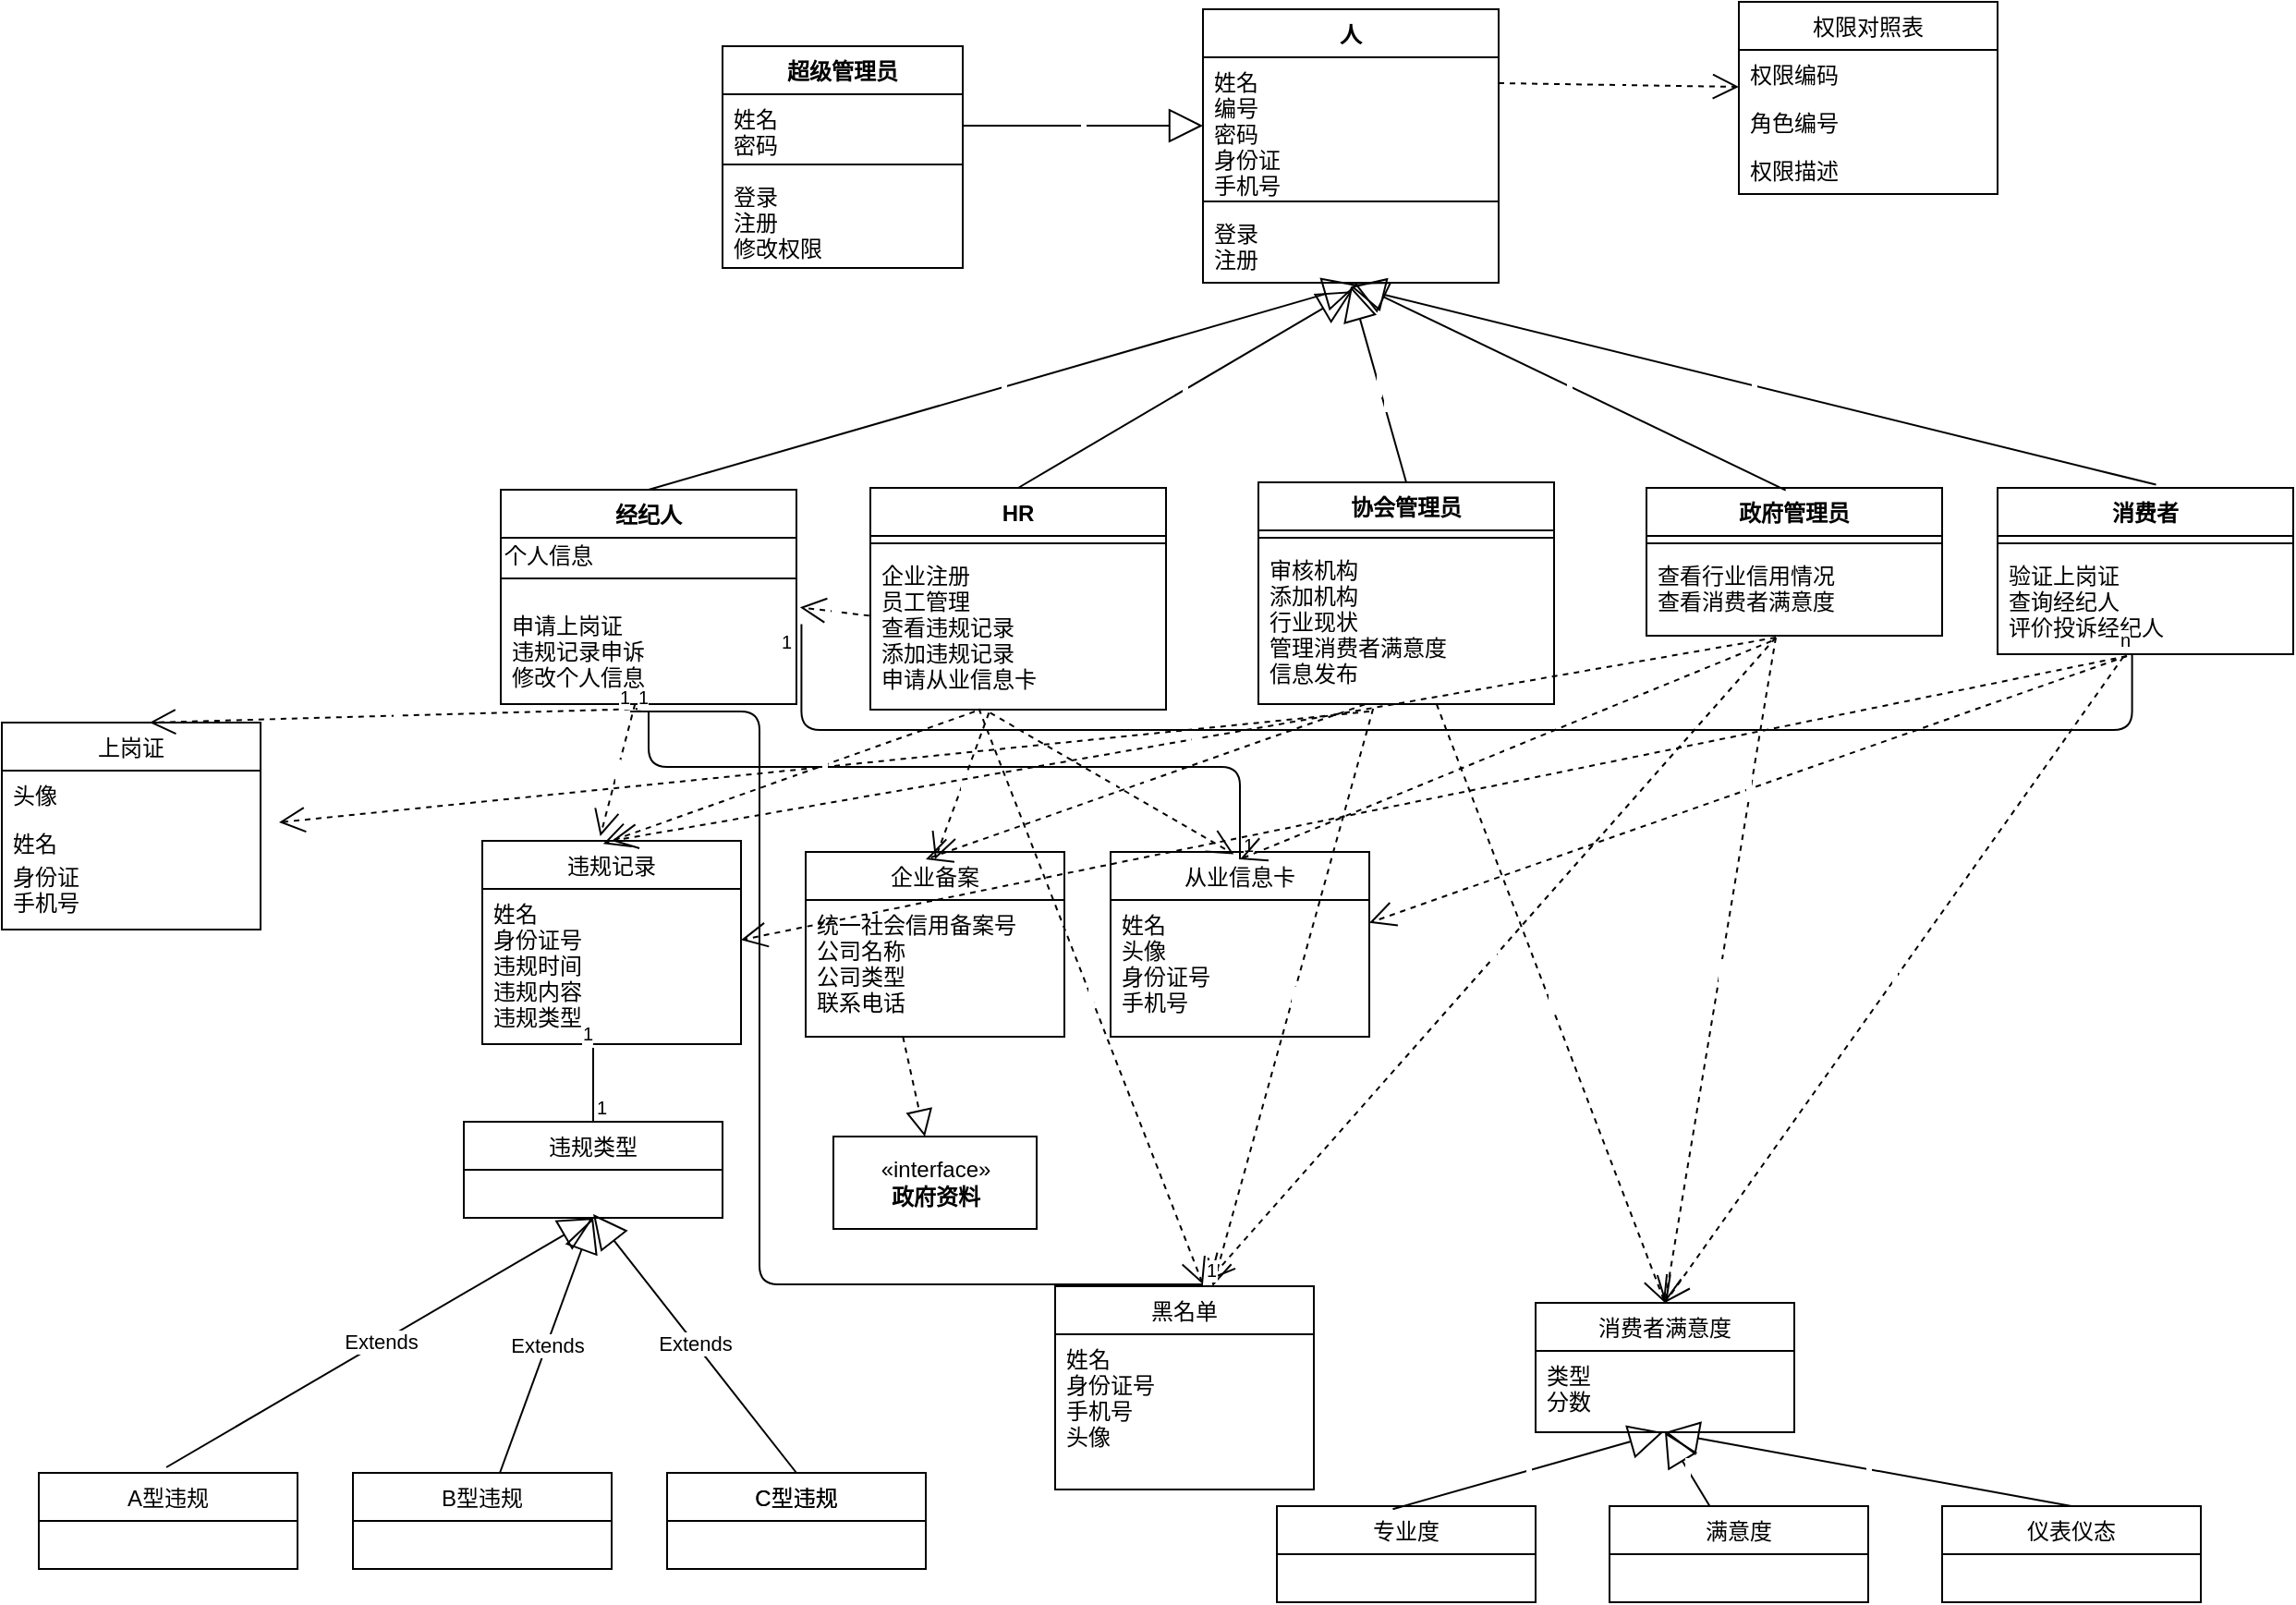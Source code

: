 <mxfile pages="1" version="11.2.8" type="github"><diagram name="Page-1" id="c4acf3e9-155e-7222-9cf6-157b1a14988f"><mxGraphModel dx="2020" dy="626" grid="1" gridSize="10" guides="1" tooltips="1" connect="1" arrows="1" fold="1" page="1" pageScale="1" pageWidth="850" pageHeight="1100" background="#ffffff" math="0" shadow="0"><root><mxCell id="0"/><mxCell id="1" parent="0"/><mxCell id="CJvO5Fk1PMZOgzAbDPkS-1" value="人" style="swimlane;fontStyle=1;align=center;verticalAlign=top;childLayout=stackLayout;horizontal=1;startSize=26;horizontalStack=0;resizeParent=1;resizeParentMax=0;resizeLast=0;collapsible=1;marginBottom=0;" vertex="1" parent="1"><mxGeometry x="270" y="30" width="160" height="148" as="geometry"/></mxCell><mxCell id="CJvO5Fk1PMZOgzAbDPkS-2" value="姓名&#10;编号&#10;密码&#10;身份证&#10;手机号" style="text;strokeColor=none;fillColor=none;align=left;verticalAlign=top;spacingLeft=4;spacingRight=4;overflow=hidden;rotatable=0;points=[[0,0.5],[1,0.5]];portConstraint=eastwest;" vertex="1" parent="CJvO5Fk1PMZOgzAbDPkS-1"><mxGeometry y="26" width="160" height="74" as="geometry"/></mxCell><mxCell id="CJvO5Fk1PMZOgzAbDPkS-3" value="" style="line;strokeWidth=1;fillColor=none;align=left;verticalAlign=middle;spacingTop=-1;spacingLeft=3;spacingRight=3;rotatable=0;labelPosition=right;points=[];portConstraint=eastwest;" vertex="1" parent="CJvO5Fk1PMZOgzAbDPkS-1"><mxGeometry y="100" width="160" height="8" as="geometry"/></mxCell><mxCell id="CJvO5Fk1PMZOgzAbDPkS-4" value="登录&#10;注册" style="text;strokeColor=none;fillColor=none;align=left;verticalAlign=top;spacingLeft=4;spacingRight=4;overflow=hidden;rotatable=0;points=[[0,0.5],[1,0.5]];portConstraint=eastwest;" vertex="1" parent="CJvO5Fk1PMZOgzAbDPkS-1"><mxGeometry y="108" width="160" height="40" as="geometry"/></mxCell><mxCell id="CJvO5Fk1PMZOgzAbDPkS-5" value="经纪人" style="swimlane;fontStyle=1;align=center;verticalAlign=top;childLayout=stackLayout;horizontal=1;startSize=26;horizontalStack=0;resizeParent=1;resizeParentMax=0;resizeLast=0;collapsible=1;marginBottom=0;" vertex="1" parent="1"><mxGeometry x="-110" y="290" width="160" height="116" as="geometry"/></mxCell><mxCell id="CJvO5Fk1PMZOgzAbDPkS-89" value="个人信息" style="text;html=1;resizable=0;points=[];autosize=1;align=left;verticalAlign=top;spacingTop=-4;" vertex="1" parent="CJvO5Fk1PMZOgzAbDPkS-5"><mxGeometry y="26" width="160" height="10" as="geometry"/></mxCell><mxCell id="CJvO5Fk1PMZOgzAbDPkS-7" value="" style="line;strokeWidth=1;fillColor=none;align=left;verticalAlign=middle;spacingTop=-1;spacingLeft=3;spacingRight=3;rotatable=0;labelPosition=right;points=[];portConstraint=eastwest;" vertex="1" parent="CJvO5Fk1PMZOgzAbDPkS-5"><mxGeometry y="36" width="160" height="24" as="geometry"/></mxCell><mxCell id="CJvO5Fk1PMZOgzAbDPkS-8" value="申请上岗证&#10;违规记录申诉&#10;修改个人信息" style="text;strokeColor=none;fillColor=none;align=left;verticalAlign=top;spacingLeft=4;spacingRight=4;overflow=hidden;rotatable=0;points=[[0,0.5],[1,0.5]];portConstraint=eastwest;" vertex="1" parent="CJvO5Fk1PMZOgzAbDPkS-5"><mxGeometry y="60" width="160" height="56" as="geometry"/></mxCell><mxCell id="CJvO5Fk1PMZOgzAbDPkS-9" value="HR" style="swimlane;fontStyle=1;align=center;verticalAlign=top;childLayout=stackLayout;horizontal=1;startSize=26;horizontalStack=0;resizeParent=1;resizeParentMax=0;resizeLast=0;collapsible=1;marginBottom=0;" vertex="1" parent="1"><mxGeometry x="90" y="289" width="160" height="120" as="geometry"/></mxCell><mxCell id="CJvO5Fk1PMZOgzAbDPkS-11" value="" style="line;strokeWidth=1;fillColor=none;align=left;verticalAlign=middle;spacingTop=-1;spacingLeft=3;spacingRight=3;rotatable=0;labelPosition=right;points=[];portConstraint=eastwest;" vertex="1" parent="CJvO5Fk1PMZOgzAbDPkS-9"><mxGeometry y="26" width="160" height="8" as="geometry"/></mxCell><mxCell id="CJvO5Fk1PMZOgzAbDPkS-12" value="企业注册&#10;员工管理&#10;查看违规记录&#10;添加违规记录&#10;申请从业信息卡" style="text;strokeColor=none;fillColor=none;align=left;verticalAlign=top;spacingLeft=4;spacingRight=4;overflow=hidden;rotatable=0;points=[[0,0.5],[1,0.5]];portConstraint=eastwest;" vertex="1" parent="CJvO5Fk1PMZOgzAbDPkS-9"><mxGeometry y="34" width="160" height="86" as="geometry"/></mxCell><mxCell id="CJvO5Fk1PMZOgzAbDPkS-13" value="协会管理员" style="swimlane;fontStyle=1;align=center;verticalAlign=top;childLayout=stackLayout;horizontal=1;startSize=26;horizontalStack=0;resizeParent=1;resizeParentMax=0;resizeLast=0;collapsible=1;marginBottom=0;" vertex="1" parent="1"><mxGeometry x="300" y="286" width="160" height="120" as="geometry"/></mxCell><mxCell id="CJvO5Fk1PMZOgzAbDPkS-15" value="" style="line;strokeWidth=1;fillColor=none;align=left;verticalAlign=middle;spacingTop=-1;spacingLeft=3;spacingRight=3;rotatable=0;labelPosition=right;points=[];portConstraint=eastwest;" vertex="1" parent="CJvO5Fk1PMZOgzAbDPkS-13"><mxGeometry y="26" width="160" height="8" as="geometry"/></mxCell><mxCell id="CJvO5Fk1PMZOgzAbDPkS-16" value="审核机构&#10;添加机构&#10;行业现状&#10;管理消费者满意度&#10;信息发布" style="text;strokeColor=none;fillColor=none;align=left;verticalAlign=top;spacingLeft=4;spacingRight=4;overflow=hidden;rotatable=0;points=[[0,0.5],[1,0.5]];portConstraint=eastwest;" vertex="1" parent="CJvO5Fk1PMZOgzAbDPkS-13"><mxGeometry y="34" width="160" height="86" as="geometry"/></mxCell><mxCell id="CJvO5Fk1PMZOgzAbDPkS-17" value="政府管理员" style="swimlane;fontStyle=1;align=center;verticalAlign=top;childLayout=stackLayout;horizontal=1;startSize=26;horizontalStack=0;resizeParent=1;resizeParentMax=0;resizeLast=0;collapsible=1;marginBottom=0;" vertex="1" parent="1"><mxGeometry x="510" y="289" width="160" height="80" as="geometry"/></mxCell><mxCell id="CJvO5Fk1PMZOgzAbDPkS-19" value="" style="line;strokeWidth=1;fillColor=none;align=left;verticalAlign=middle;spacingTop=-1;spacingLeft=3;spacingRight=3;rotatable=0;labelPosition=right;points=[];portConstraint=eastwest;" vertex="1" parent="CJvO5Fk1PMZOgzAbDPkS-17"><mxGeometry y="26" width="160" height="8" as="geometry"/></mxCell><mxCell id="CJvO5Fk1PMZOgzAbDPkS-20" value="查看行业信用情况&#10;查看消费者满意度" style="text;strokeColor=none;fillColor=none;align=left;verticalAlign=top;spacingLeft=4;spacingRight=4;overflow=hidden;rotatable=0;points=[[0,0.5],[1,0.5]];portConstraint=eastwest;" vertex="1" parent="CJvO5Fk1PMZOgzAbDPkS-17"><mxGeometry y="34" width="160" height="46" as="geometry"/></mxCell><mxCell id="CJvO5Fk1PMZOgzAbDPkS-21" value="消费者" style="swimlane;fontStyle=1;align=center;verticalAlign=top;childLayout=stackLayout;horizontal=1;startSize=26;horizontalStack=0;resizeParent=1;resizeParentMax=0;resizeLast=0;collapsible=1;marginBottom=0;" vertex="1" parent="1"><mxGeometry x="700" y="289" width="160" height="90" as="geometry"/></mxCell><mxCell id="CJvO5Fk1PMZOgzAbDPkS-23" value="" style="line;strokeWidth=1;fillColor=none;align=left;verticalAlign=middle;spacingTop=-1;spacingLeft=3;spacingRight=3;rotatable=0;labelPosition=right;points=[];portConstraint=eastwest;" vertex="1" parent="CJvO5Fk1PMZOgzAbDPkS-21"><mxGeometry y="26" width="160" height="8" as="geometry"/></mxCell><mxCell id="CJvO5Fk1PMZOgzAbDPkS-24" value="验证上岗证&#10;查询经纪人&#10;评价投诉经纪人" style="text;strokeColor=none;fillColor=none;align=left;verticalAlign=top;spacingLeft=4;spacingRight=4;overflow=hidden;rotatable=0;points=[[0,0.5],[1,0.5]];portConstraint=eastwest;" vertex="1" parent="CJvO5Fk1PMZOgzAbDPkS-21"><mxGeometry y="34" width="160" height="56" as="geometry"/></mxCell><mxCell id="CJvO5Fk1PMZOgzAbDPkS-25" value="超级管理员" style="swimlane;fontStyle=1;align=center;verticalAlign=top;childLayout=stackLayout;horizontal=1;startSize=26;horizontalStack=0;resizeParent=1;resizeParentMax=0;resizeLast=0;collapsible=1;marginBottom=0;" vertex="1" parent="1"><mxGeometry x="10" y="50" width="130" height="120" as="geometry"/></mxCell><mxCell id="CJvO5Fk1PMZOgzAbDPkS-26" value="姓名&#10;密码" style="text;strokeColor=none;fillColor=none;align=left;verticalAlign=top;spacingLeft=4;spacingRight=4;overflow=hidden;rotatable=0;points=[[0,0.5],[1,0.5]];portConstraint=eastwest;" vertex="1" parent="CJvO5Fk1PMZOgzAbDPkS-25"><mxGeometry y="26" width="130" height="34" as="geometry"/></mxCell><mxCell id="CJvO5Fk1PMZOgzAbDPkS-27" value="" style="line;strokeWidth=1;fillColor=none;align=left;verticalAlign=middle;spacingTop=-1;spacingLeft=3;spacingRight=3;rotatable=0;labelPosition=right;points=[];portConstraint=eastwest;" vertex="1" parent="CJvO5Fk1PMZOgzAbDPkS-25"><mxGeometry y="60" width="130" height="8" as="geometry"/></mxCell><mxCell id="CJvO5Fk1PMZOgzAbDPkS-28" value="登录&#10;注册&#10;修改权限" style="text;strokeColor=none;fillColor=none;align=left;verticalAlign=top;spacingLeft=4;spacingRight=4;overflow=hidden;rotatable=0;points=[[0,0.5],[1,0.5]];portConstraint=eastwest;" vertex="1" parent="CJvO5Fk1PMZOgzAbDPkS-25"><mxGeometry y="68" width="130" height="52" as="geometry"/></mxCell><mxCell id="CJvO5Fk1PMZOgzAbDPkS-30" value="&amp;nbsp;" style="endArrow=block;endSize=16;endFill=0;html=1;exitX=0.5;exitY=0;exitDx=0;exitDy=0;entryX=0.523;entryY=1.026;entryDx=0;entryDy=0;entryPerimeter=0;elbow=vertical;" edge="1" parent="1" source="CJvO5Fk1PMZOgzAbDPkS-5" target="CJvO5Fk1PMZOgzAbDPkS-4"><mxGeometry width="160" relative="1" as="geometry"><mxPoint x="10" y="590" as="sourcePoint"/><mxPoint x="350" y="106.286" as="targetPoint"/></mxGeometry></mxCell><mxCell id="CJvO5Fk1PMZOgzAbDPkS-32" value="&amp;nbsp;" style="endArrow=block;endSize=16;endFill=0;html=1;exitX=0.5;exitY=0;exitDx=0;exitDy=0;entryX=0.504;entryY=1.114;entryDx=0;entryDy=0;entryPerimeter=0;elbow=vertical;" edge="1" parent="1" source="CJvO5Fk1PMZOgzAbDPkS-9" target="CJvO5Fk1PMZOgzAbDPkS-4"><mxGeometry width="160" relative="1" as="geometry"><mxPoint x="276.786" y="351" as="sourcePoint"/><mxPoint x="540.214" y="129.857" as="targetPoint"/></mxGeometry></mxCell><mxCell id="CJvO5Fk1PMZOgzAbDPkS-33" value="&amp;nbsp;" style="endArrow=block;endSize=16;endFill=0;html=1;elbow=vertical;exitX=0.5;exitY=0;exitDx=0;exitDy=0;" edge="1" parent="1" source="CJvO5Fk1PMZOgzAbDPkS-13"><mxGeometry width="160" relative="1" as="geometry"><mxPoint x="538" y="330" as="sourcePoint"/><mxPoint x="350" y="180" as="targetPoint"/></mxGeometry></mxCell><mxCell id="CJvO5Fk1PMZOgzAbDPkS-38" value="&amp;nbsp;" style="text;html=1;resizable=0;points=[];align=center;verticalAlign=middle;labelBackgroundColor=#ffffff;" vertex="1" connectable="0" parent="CJvO5Fk1PMZOgzAbDPkS-33"><mxGeometry x="-0.147" y="-2" relative="1" as="geometry"><mxPoint as="offset"/></mxGeometry></mxCell><mxCell id="CJvO5Fk1PMZOgzAbDPkS-35" value="&amp;nbsp;" style="endArrow=block;endSize=16;endFill=0;html=1;elbow=vertical;exitX=1;exitY=0.5;exitDx=0;exitDy=0;" edge="1" parent="1" source="CJvO5Fk1PMZOgzAbDPkS-26" target="CJvO5Fk1PMZOgzAbDPkS-2"><mxGeometry width="160" relative="1" as="geometry"><mxPoint x="520" y="282" as="sourcePoint"/><mxPoint x="490" y="116" as="targetPoint"/></mxGeometry></mxCell><mxCell id="CJvO5Fk1PMZOgzAbDPkS-36" value="&amp;nbsp;" style="endArrow=block;endSize=16;endFill=0;html=1;elbow=vertical;exitX=0.471;exitY=0.016;exitDx=0;exitDy=0;entryX=0.509;entryY=0.996;entryDx=0;entryDy=0;entryPerimeter=0;exitPerimeter=0;" edge="1" parent="1" source="CJvO5Fk1PMZOgzAbDPkS-17" target="CJvO5Fk1PMZOgzAbDPkS-4"><mxGeometry width="160" relative="1" as="geometry"><mxPoint x="400" y="306" as="sourcePoint"/><mxPoint x="370" y="140" as="targetPoint"/></mxGeometry></mxCell><mxCell id="CJvO5Fk1PMZOgzAbDPkS-37" value="&amp;nbsp;" style="endArrow=block;endSize=16;endFill=0;html=1;elbow=vertical;exitX=0.536;exitY=-0.019;exitDx=0;exitDy=0;exitPerimeter=0;" edge="1" parent="1" source="CJvO5Fk1PMZOgzAbDPkS-21"><mxGeometry width="160" relative="1" as="geometry"><mxPoint x="670" y="325" as="sourcePoint"/><mxPoint x="350" y="180" as="targetPoint"/></mxGeometry></mxCell><mxCell id="CJvO5Fk1PMZOgzAbDPkS-45" value="权限对照表" style="swimlane;fontStyle=0;childLayout=stackLayout;horizontal=1;startSize=26;fillColor=none;horizontalStack=0;resizeParent=1;resizeParentMax=0;resizeLast=0;collapsible=1;marginBottom=0;" vertex="1" parent="1"><mxGeometry x="560" y="26" width="140" height="104" as="geometry"/></mxCell><mxCell id="CJvO5Fk1PMZOgzAbDPkS-46" value="权限编码" style="text;strokeColor=none;fillColor=none;align=left;verticalAlign=top;spacingLeft=4;spacingRight=4;overflow=hidden;rotatable=0;points=[[0,0.5],[1,0.5]];portConstraint=eastwest;" vertex="1" parent="CJvO5Fk1PMZOgzAbDPkS-45"><mxGeometry y="26" width="140" height="26" as="geometry"/></mxCell><mxCell id="CJvO5Fk1PMZOgzAbDPkS-47" value="角色编号" style="text;strokeColor=none;fillColor=none;align=left;verticalAlign=top;spacingLeft=4;spacingRight=4;overflow=hidden;rotatable=0;points=[[0,0.5],[1,0.5]];portConstraint=eastwest;" vertex="1" parent="CJvO5Fk1PMZOgzAbDPkS-45"><mxGeometry y="52" width="140" height="26" as="geometry"/></mxCell><mxCell id="CJvO5Fk1PMZOgzAbDPkS-48" value="权限描述" style="text;strokeColor=none;fillColor=none;align=left;verticalAlign=top;spacingLeft=4;spacingRight=4;overflow=hidden;rotatable=0;points=[[0,0.5],[1,0.5]];portConstraint=eastwest;" vertex="1" parent="CJvO5Fk1PMZOgzAbDPkS-45"><mxGeometry y="78" width="140" height="26" as="geometry"/></mxCell><mxCell id="CJvO5Fk1PMZOgzAbDPkS-49" value="&amp;nbsp;" style="endArrow=open;endSize=12;dashed=1;html=1;entryX=0;entryY=0.769;entryDx=0;entryDy=0;entryPerimeter=0;" edge="1" parent="1" target="CJvO5Fk1PMZOgzAbDPkS-46"><mxGeometry width="160" relative="1" as="geometry"><mxPoint x="430" y="70" as="sourcePoint"/><mxPoint x="590" y="70" as="targetPoint"/></mxGeometry></mxCell><mxCell id="CJvO5Fk1PMZOgzAbDPkS-50" value="上岗证" style="swimlane;fontStyle=0;childLayout=stackLayout;horizontal=1;startSize=26;fillColor=none;horizontalStack=0;resizeParent=1;resizeParentMax=0;resizeLast=0;collapsible=1;marginBottom=0;" vertex="1" parent="1"><mxGeometry x="-380" y="416" width="140" height="112" as="geometry"/></mxCell><mxCell id="CJvO5Fk1PMZOgzAbDPkS-51" value="头像&#10;" style="text;strokeColor=none;fillColor=none;align=left;verticalAlign=top;spacingLeft=4;spacingRight=4;overflow=hidden;rotatable=0;points=[[0,0.5],[1,0.5]];portConstraint=eastwest;" vertex="1" parent="CJvO5Fk1PMZOgzAbDPkS-50"><mxGeometry y="26" width="140" height="26" as="geometry"/></mxCell><mxCell id="CJvO5Fk1PMZOgzAbDPkS-52" value="姓名" style="text;strokeColor=none;fillColor=none;align=left;verticalAlign=top;spacingLeft=4;spacingRight=4;overflow=hidden;rotatable=0;points=[[0,0.5],[1,0.5]];portConstraint=eastwest;" vertex="1" parent="CJvO5Fk1PMZOgzAbDPkS-50"><mxGeometry y="52" width="140" height="18" as="geometry"/></mxCell><mxCell id="CJvO5Fk1PMZOgzAbDPkS-53" value="身份证&#10;手机号" style="text;strokeColor=none;fillColor=none;align=left;verticalAlign=top;spacingLeft=4;spacingRight=4;overflow=hidden;rotatable=0;points=[[0,0.5],[1,0.5]];portConstraint=eastwest;" vertex="1" parent="CJvO5Fk1PMZOgzAbDPkS-50"><mxGeometry y="70" width="140" height="42" as="geometry"/></mxCell><mxCell id="CJvO5Fk1PMZOgzAbDPkS-54" value="&amp;nbsp;" style="endArrow=open;endSize=12;dashed=1;html=1;entryX=0.571;entryY=0;entryDx=0;entryDy=0;entryPerimeter=0;exitX=0.474;exitY=1.046;exitDx=0;exitDy=0;exitPerimeter=0;" edge="1" parent="1" source="CJvO5Fk1PMZOgzAbDPkS-8" target="CJvO5Fk1PMZOgzAbDPkS-50"><mxGeometry width="160" relative="1" as="geometry"><mxPoint x="-20" y="420" as="sourcePoint"/><mxPoint x="110" y="421.994" as="targetPoint"/></mxGeometry></mxCell><mxCell id="CJvO5Fk1PMZOgzAbDPkS-56" value="违规记录" style="swimlane;fontStyle=0;childLayout=stackLayout;horizontal=1;startSize=26;fillColor=none;horizontalStack=0;resizeParent=1;resizeParentMax=0;resizeLast=0;collapsible=1;marginBottom=0;" vertex="1" parent="1"><mxGeometry x="-120" y="480" width="140" height="110" as="geometry"/></mxCell><mxCell id="CJvO5Fk1PMZOgzAbDPkS-57" value="姓名&#10;身份证号&#10;违规时间&#10;违规内容&#10;违规类型" style="text;strokeColor=none;fillColor=none;align=left;verticalAlign=top;spacingLeft=4;spacingRight=4;overflow=hidden;rotatable=0;points=[[0,0.5],[1,0.5]];portConstraint=eastwest;" vertex="1" parent="CJvO5Fk1PMZOgzAbDPkS-56"><mxGeometry y="26" width="140" height="84" as="geometry"/></mxCell><mxCell id="CJvO5Fk1PMZOgzAbDPkS-60" value="&amp;nbsp;" style="endArrow=open;endSize=12;dashed=1;html=1;entryX=0.456;entryY=-0.023;entryDx=0;entryDy=0;entryPerimeter=0;" edge="1" parent="1" source="CJvO5Fk1PMZOgzAbDPkS-8" target="CJvO5Fk1PMZOgzAbDPkS-56"><mxGeometry width="160" relative="1" as="geometry"><mxPoint x="-30" y="390" as="sourcePoint"/><mxPoint x="39.94" y="452.5" as="targetPoint"/></mxGeometry></mxCell><mxCell id="CJvO5Fk1PMZOgzAbDPkS-61" value="A型违规" style="swimlane;fontStyle=0;childLayout=stackLayout;horizontal=1;startSize=26;fillColor=none;horizontalStack=0;resizeParent=1;resizeParentMax=0;resizeLast=0;collapsible=1;marginBottom=0;" vertex="1" parent="1"><mxGeometry x="-360" y="822" width="140" height="52" as="geometry"/></mxCell><mxCell id="CJvO5Fk1PMZOgzAbDPkS-65" value="B型违规" style="swimlane;fontStyle=0;childLayout=stackLayout;horizontal=1;startSize=26;fillColor=none;horizontalStack=0;resizeParent=1;resizeParentMax=0;resizeLast=0;collapsible=1;marginBottom=0;" vertex="1" parent="1"><mxGeometry x="-190" y="822" width="140" height="52" as="geometry"/></mxCell><mxCell id="CJvO5Fk1PMZOgzAbDPkS-66" value="C型违规" style="swimlane;fontStyle=0;childLayout=stackLayout;horizontal=1;startSize=26;fillColor=none;horizontalStack=0;resizeParent=1;resizeParentMax=0;resizeLast=0;collapsible=1;marginBottom=0;" vertex="1" parent="1"><mxGeometry x="-20" y="822" width="140" height="52" as="geometry"/></mxCell><mxCell id="CJvO5Fk1PMZOgzAbDPkS-67" value="Extends" style="endArrow=block;endSize=16;endFill=0;html=1;entryX=0.5;entryY=1;entryDx=0;entryDy=0;" edge="1" parent="1" target="CJvO5Fk1PMZOgzAbDPkS-68"><mxGeometry width="160" relative="1" as="geometry"><mxPoint x="-291" y="819" as="sourcePoint"/><mxPoint x="-100" y="692" as="targetPoint"/></mxGeometry></mxCell><mxCell id="CJvO5Fk1PMZOgzAbDPkS-68" value="违规类型" style="swimlane;fontStyle=0;childLayout=stackLayout;horizontal=1;startSize=26;fillColor=none;horizontalStack=0;resizeParent=1;resizeParentMax=0;resizeLast=0;collapsible=1;marginBottom=0;" vertex="1" parent="1"><mxGeometry x="-130" y="632" width="140" height="52" as="geometry"/></mxCell><mxCell id="CJvO5Fk1PMZOgzAbDPkS-72" value="" style="endArrow=none;html=1;edgeStyle=orthogonalEdgeStyle;exitX=0.5;exitY=0;exitDx=0;exitDy=0;" edge="1" parent="1" source="CJvO5Fk1PMZOgzAbDPkS-68"><mxGeometry relative="1" as="geometry"><mxPoint x="50" y="642" as="sourcePoint"/><mxPoint x="-60" y="592" as="targetPoint"/></mxGeometry></mxCell><mxCell id="CJvO5Fk1PMZOgzAbDPkS-73" value="1" style="resizable=0;html=1;align=left;verticalAlign=bottom;labelBackgroundColor=#ffffff;fontSize=10;" connectable="0" vertex="1" parent="CJvO5Fk1PMZOgzAbDPkS-72"><mxGeometry x="-1" relative="1" as="geometry"/></mxCell><mxCell id="CJvO5Fk1PMZOgzAbDPkS-74" value="1" style="resizable=0;html=1;align=right;verticalAlign=bottom;labelBackgroundColor=#ffffff;fontSize=10;" connectable="0" vertex="1" parent="CJvO5Fk1PMZOgzAbDPkS-72"><mxGeometry x="1" relative="1" as="geometry"/></mxCell><mxCell id="CJvO5Fk1PMZOgzAbDPkS-75" value="Extends" style="endArrow=block;endSize=16;endFill=0;html=1;entryX=0.5;entryY=1;entryDx=0;entryDy=0;" edge="1" parent="1" source="CJvO5Fk1PMZOgzAbDPkS-65" target="CJvO5Fk1PMZOgzAbDPkS-68"><mxGeometry width="160" relative="1" as="geometry"><mxPoint x="-10" y="762" as="sourcePoint"/><mxPoint x="150" y="762" as="targetPoint"/></mxGeometry></mxCell><mxCell id="CJvO5Fk1PMZOgzAbDPkS-76" value="Extends" style="endArrow=block;endSize=16;endFill=0;html=1;exitX=0.5;exitY=0;exitDx=0;exitDy=0;" edge="1" parent="1" source="CJvO5Fk1PMZOgzAbDPkS-66"><mxGeometry width="160" relative="1" as="geometry"><mxPoint x="60" y="772" as="sourcePoint"/><mxPoint x="-60" y="682" as="targetPoint"/></mxGeometry></mxCell><mxCell id="CJvO5Fk1PMZOgzAbDPkS-77" value="企业备案" style="swimlane;fontStyle=0;childLayout=stackLayout;horizontal=1;startSize=26;fillColor=none;horizontalStack=0;resizeParent=1;resizeParentMax=0;resizeLast=0;collapsible=1;marginBottom=0;" vertex="1" parent="1"><mxGeometry x="55" y="486" width="140" height="100" as="geometry"/></mxCell><mxCell id="CJvO5Fk1PMZOgzAbDPkS-78" value="统一社会信用备案号&#10;公司名称&#10;公司类型&#10;联系电话" style="text;strokeColor=none;fillColor=none;align=left;verticalAlign=top;spacingLeft=4;spacingRight=4;overflow=hidden;rotatable=0;points=[[0,0.5],[1,0.5]];portConstraint=eastwest;" vertex="1" parent="CJvO5Fk1PMZOgzAbDPkS-77"><mxGeometry y="26" width="140" height="74" as="geometry"/></mxCell><mxCell id="CJvO5Fk1PMZOgzAbDPkS-81" value="&amp;nbsp;" style="endArrow=open;endSize=12;dashed=1;html=1;exitX=0.401;exitY=1.02;exitDx=0;exitDy=0;exitPerimeter=0;" edge="1" parent="1" source="CJvO5Fk1PMZOgzAbDPkS-12"><mxGeometry width="160" relative="1" as="geometry"><mxPoint x="-25.838" y="390" as="sourcePoint"/><mxPoint x="125" y="490" as="targetPoint"/></mxGeometry></mxCell><mxCell id="CJvO5Fk1PMZOgzAbDPkS-82" value="«interface»&lt;br&gt;&lt;b&gt;政府资料&lt;/b&gt;" style="html=1;" vertex="1" parent="1"><mxGeometry x="70" y="640" width="110" height="50" as="geometry"/></mxCell><mxCell id="CJvO5Fk1PMZOgzAbDPkS-90" value="&amp;nbsp;" style="endArrow=open;endSize=12;dashed=1;html=1;entryX=1.012;entryY=0.065;entryDx=0;entryDy=0;entryPerimeter=0;exitX=-0.004;exitY=0.409;exitDx=0;exitDy=0;exitPerimeter=0;" edge="1" parent="1" source="CJvO5Fk1PMZOgzAbDPkS-12" target="CJvO5Fk1PMZOgzAbDPkS-8"><mxGeometry width="160" relative="1" as="geometry"><mxPoint x="82.16" y="409.72" as="sourcePoint"/><mxPoint x="27.94" y="482.1" as="targetPoint"/></mxGeometry></mxCell><mxCell id="CJvO5Fk1PMZOgzAbDPkS-91" value="&amp;nbsp;" style="endArrow=open;endSize=12;dashed=1;html=1;entryX=0.467;entryY=0.015;entryDx=0;entryDy=0;entryPerimeter=0;exitX=0.353;exitY=1.012;exitDx=0;exitDy=0;exitPerimeter=0;" edge="1" parent="1" source="CJvO5Fk1PMZOgzAbDPkS-12" target="CJvO5Fk1PMZOgzAbDPkS-56"><mxGeometry width="160" relative="1" as="geometry"><mxPoint x="64.16" y="399.72" as="sourcePoint"/><mxPoint x="9.94" y="472.1" as="targetPoint"/></mxGeometry></mxCell><mxCell id="CJvO5Fk1PMZOgzAbDPkS-92" value="从业信息卡" style="swimlane;fontStyle=0;childLayout=stackLayout;horizontal=1;startSize=26;fillColor=none;horizontalStack=0;resizeParent=1;resizeParentMax=0;resizeLast=0;collapsible=1;marginBottom=0;" vertex="1" parent="1"><mxGeometry x="220" y="486" width="140" height="100" as="geometry"/></mxCell><mxCell id="CJvO5Fk1PMZOgzAbDPkS-93" value="姓名&#10;头像&#10;身份证号&#10;手机号" style="text;strokeColor=none;fillColor=none;align=left;verticalAlign=top;spacingLeft=4;spacingRight=4;overflow=hidden;rotatable=0;points=[[0,0.5],[1,0.5]];portConstraint=eastwest;" vertex="1" parent="CJvO5Fk1PMZOgzAbDPkS-92"><mxGeometry y="26" width="140" height="74" as="geometry"/></mxCell><mxCell id="CJvO5Fk1PMZOgzAbDPkS-96" value="&amp;nbsp;" style="endArrow=open;endSize=12;dashed=1;html=1;entryX=0.476;entryY=0.012;entryDx=0;entryDy=0;entryPerimeter=0;exitX=0.405;exitY=1.02;exitDx=0;exitDy=0;exitPerimeter=0;" edge="1" parent="1" source="CJvO5Fk1PMZOgzAbDPkS-12" target="CJvO5Fk1PMZOgzAbDPkS-92"><mxGeometry width="160" relative="1" as="geometry"><mxPoint x="304.16" y="416.22" as="sourcePoint"/><mxPoint x="249.94" y="488.6" as="targetPoint"/></mxGeometry></mxCell><mxCell id="CJvO5Fk1PMZOgzAbDPkS-98" value="" style="endArrow=none;html=1;edgeStyle=orthogonalEdgeStyle;" edge="1" parent="1"><mxGeometry relative="1" as="geometry"><mxPoint x="290" y="490" as="sourcePoint"/><mxPoint x="-30" y="410" as="targetPoint"/><Array as="points"><mxPoint x="290" y="440"/><mxPoint x="-30" y="440"/></Array></mxGeometry></mxCell><mxCell id="CJvO5Fk1PMZOgzAbDPkS-99" value="1" style="resizable=0;html=1;align=left;verticalAlign=bottom;labelBackgroundColor=#ffffff;fontSize=10;" connectable="0" vertex="1" parent="CJvO5Fk1PMZOgzAbDPkS-98"><mxGeometry x="-1" relative="1" as="geometry"/></mxCell><mxCell id="CJvO5Fk1PMZOgzAbDPkS-100" value="1" style="resizable=0;html=1;align=right;verticalAlign=bottom;labelBackgroundColor=#ffffff;fontSize=10;" connectable="0" vertex="1" parent="CJvO5Fk1PMZOgzAbDPkS-98"><mxGeometry x="1" relative="1" as="geometry"/></mxCell><mxCell id="CJvO5Fk1PMZOgzAbDPkS-101" value="&amp;nbsp;" style="endArrow=open;endSize=12;dashed=1;html=1;exitX=0.36;exitY=1.002;exitDx=0;exitDy=0;exitPerimeter=0;" edge="1" parent="1" source="CJvO5Fk1PMZOgzAbDPkS-16"><mxGeometry width="160" relative="1" as="geometry"><mxPoint x="164.16" y="420.72" as="sourcePoint"/><mxPoint x="120" y="490" as="targetPoint"/></mxGeometry></mxCell><mxCell id="CJvO5Fk1PMZOgzAbDPkS-102" value="黑名单" style="swimlane;fontStyle=0;childLayout=stackLayout;horizontal=1;startSize=26;fillColor=none;horizontalStack=0;resizeParent=1;resizeParentMax=0;resizeLast=0;collapsible=1;marginBottom=0;" vertex="1" parent="1"><mxGeometry x="190" y="721" width="140" height="110" as="geometry"/></mxCell><mxCell id="CJvO5Fk1PMZOgzAbDPkS-104" value="姓名&#10;身份证号&#10;手机号&#10;头像" style="text;strokeColor=none;fillColor=none;align=left;verticalAlign=top;spacingLeft=4;spacingRight=4;overflow=hidden;rotatable=0;points=[[0,0.5],[1,0.5]];portConstraint=eastwest;" vertex="1" parent="CJvO5Fk1PMZOgzAbDPkS-102"><mxGeometry y="26" width="140" height="84" as="geometry"/></mxCell><mxCell id="CJvO5Fk1PMZOgzAbDPkS-107" value="&amp;nbsp;" style="endArrow=open;endSize=12;dashed=1;html=1;exitX=0.388;exitY=1.029;exitDx=0;exitDy=0;exitPerimeter=0;" edge="1" parent="1" source="CJvO5Fk1PMZOgzAbDPkS-16" target="CJvO5Fk1PMZOgzAbDPkS-102"><mxGeometry width="160" relative="1" as="geometry"><mxPoint x="367.6" y="416.172" as="sourcePoint"/><mxPoint x="130" y="500" as="targetPoint"/></mxGeometry></mxCell><mxCell id="CJvO5Fk1PMZOgzAbDPkS-108" value="&amp;nbsp;" style="endArrow=open;endSize=12;dashed=1;html=1;" edge="1" parent="1"><mxGeometry width="160" relative="1" as="geometry"><mxPoint x="360" y="410" as="sourcePoint"/><mxPoint x="-230" y="470" as="targetPoint"/></mxGeometry></mxCell><mxCell id="CJvO5Fk1PMZOgzAbDPkS-109" value="&amp;nbsp;" style="endArrow=open;endSize=12;dashed=1;html=1;entryX=0.5;entryY=0;entryDx=0;entryDy=0;" edge="1" parent="1" target="CJvO5Fk1PMZOgzAbDPkS-110"><mxGeometry width="160" relative="1" as="geometry"><mxPoint x="580" y="370" as="sourcePoint"/><mxPoint x="420" y="566" as="targetPoint"/></mxGeometry></mxCell><mxCell id="CJvO5Fk1PMZOgzAbDPkS-110" value="消费者满意度" style="swimlane;fontStyle=0;childLayout=stackLayout;horizontal=1;startSize=26;fillColor=none;horizontalStack=0;resizeParent=1;resizeParentMax=0;resizeLast=0;collapsible=1;marginBottom=0;" vertex="1" parent="1"><mxGeometry x="450" y="730" width="140" height="70" as="geometry"/></mxCell><mxCell id="CJvO5Fk1PMZOgzAbDPkS-111" value="类型&#10;分数" style="text;strokeColor=none;fillColor=none;align=left;verticalAlign=top;spacingLeft=4;spacingRight=4;overflow=hidden;rotatable=0;points=[[0,0.5],[1,0.5]];portConstraint=eastwest;" vertex="1" parent="CJvO5Fk1PMZOgzAbDPkS-110"><mxGeometry y="26" width="140" height="44" as="geometry"/></mxCell><mxCell id="CJvO5Fk1PMZOgzAbDPkS-114" value="&amp;nbsp;" style="endArrow=open;endSize=12;dashed=1;html=1;entryX=0.5;entryY=0;entryDx=0;entryDy=0;" edge="1" parent="1" target="CJvO5Fk1PMZOgzAbDPkS-56"><mxGeometry width="160" relative="1" as="geometry"><mxPoint x="580" y="370" as="sourcePoint"/><mxPoint x="190" y="720" as="targetPoint"/></mxGeometry></mxCell><mxCell id="CJvO5Fk1PMZOgzAbDPkS-115" value="&amp;nbsp;" style="endArrow=open;endSize=12;dashed=1;html=1;exitX=0.423;exitY=1.063;exitDx=0;exitDy=0;exitPerimeter=0;" edge="1" parent="1" source="CJvO5Fk1PMZOgzAbDPkS-20"><mxGeometry width="160" relative="1" as="geometry"><mxPoint x="600" y="390" as="sourcePoint"/><mxPoint x="290" y="490" as="targetPoint"/></mxGeometry></mxCell><mxCell id="CJvO5Fk1PMZOgzAbDPkS-116" value="&amp;nbsp;" style="endArrow=open;endSize=12;dashed=1;html=1;entryX=0.595;entryY=-0.03;entryDx=0;entryDy=0;entryPerimeter=0;" edge="1" parent="1" target="CJvO5Fk1PMZOgzAbDPkS-102"><mxGeometry width="160" relative="1" as="geometry"><mxPoint x="580" y="370" as="sourcePoint"/><mxPoint x="560" y="780" as="targetPoint"/></mxGeometry></mxCell><mxCell id="CJvO5Fk1PMZOgzAbDPkS-117" value="" style="endArrow=none;html=1;edgeStyle=orthogonalEdgeStyle;" edge="1" parent="1"><mxGeometry relative="1" as="geometry"><mxPoint x="270" y="720" as="sourcePoint"/><mxPoint x="-40" y="410" as="targetPoint"/><Array as="points"><mxPoint x="30" y="720"/><mxPoint x="30" y="410"/></Array></mxGeometry></mxCell><mxCell id="CJvO5Fk1PMZOgzAbDPkS-118" value="1" style="resizable=0;html=1;align=left;verticalAlign=bottom;labelBackgroundColor=#ffffff;fontSize=10;" connectable="0" vertex="1" parent="CJvO5Fk1PMZOgzAbDPkS-117"><mxGeometry x="-1" relative="1" as="geometry"/></mxCell><mxCell id="CJvO5Fk1PMZOgzAbDPkS-119" value="1" style="resizable=0;html=1;align=right;verticalAlign=bottom;labelBackgroundColor=#ffffff;fontSize=10;" connectable="0" vertex="1" parent="CJvO5Fk1PMZOgzAbDPkS-117"><mxGeometry x="1" relative="1" as="geometry"/></mxCell><mxCell id="CJvO5Fk1PMZOgzAbDPkS-120" value="&amp;nbsp;" style="endArrow=open;endSize=12;dashed=1;html=1;entryX=0.5;entryY=0;entryDx=0;entryDy=0;exitX=0.426;exitY=1.023;exitDx=0;exitDy=0;exitPerimeter=0;" edge="1" parent="1" source="CJvO5Fk1PMZOgzAbDPkS-24" target="CJvO5Fk1PMZOgzAbDPkS-110"><mxGeometry width="160" relative="1" as="geometry"><mxPoint x="590" y="380" as="sourcePoint"/><mxPoint x="530" y="740" as="targetPoint"/></mxGeometry></mxCell><mxCell id="CJvO5Fk1PMZOgzAbDPkS-121" value="&amp;nbsp;" style="endArrow=open;endSize=12;dashed=1;html=1;" edge="1" parent="1" target="CJvO5Fk1PMZOgzAbDPkS-93"><mxGeometry width="160" relative="1" as="geometry"><mxPoint x="770" y="380" as="sourcePoint"/><mxPoint x="540" y="750" as="targetPoint"/></mxGeometry></mxCell><mxCell id="CJvO5Fk1PMZOgzAbDPkS-123" value="&amp;nbsp;" style="endArrow=open;endSize=12;dashed=1;html=1;" edge="1" parent="1" target="CJvO5Fk1PMZOgzAbDPkS-57"><mxGeometry width="160" relative="1" as="geometry"><mxPoint x="770" y="380" as="sourcePoint"/><mxPoint x="560" y="770" as="targetPoint"/></mxGeometry></mxCell><mxCell id="CJvO5Fk1PMZOgzAbDPkS-124" value="&amp;nbsp;" style="endArrow=open;endSize=12;dashed=1;html=1;" edge="1" parent="1" source="CJvO5Fk1PMZOgzAbDPkS-16"><mxGeometry width="160" relative="1" as="geometry"><mxPoint x="372.08" y="418.494" as="sourcePoint"/><mxPoint x="520" y="730" as="targetPoint"/></mxGeometry></mxCell><mxCell id="CJvO5Fk1PMZOgzAbDPkS-125" value="&amp;nbsp;" style="endArrow=open;endSize=12;dashed=1;html=1;exitX=0.367;exitY=0.994;exitDx=0;exitDy=0;exitPerimeter=0;" edge="1" parent="1" source="CJvO5Fk1PMZOgzAbDPkS-12"><mxGeometry width="160" relative="1" as="geometry"><mxPoint x="382.08" y="428.494" as="sourcePoint"/><mxPoint x="270" y="720" as="targetPoint"/></mxGeometry></mxCell><mxCell id="CJvO5Fk1PMZOgzAbDPkS-126" value="" style="endArrow=none;html=1;edgeStyle=orthogonalEdgeStyle;entryX=0.455;entryY=1.009;entryDx=0;entryDy=0;entryPerimeter=0;exitX=1.017;exitY=0.228;exitDx=0;exitDy=0;exitPerimeter=0;" edge="1" parent="1" source="CJvO5Fk1PMZOgzAbDPkS-8" target="CJvO5Fk1PMZOgzAbDPkS-24"><mxGeometry relative="1" as="geometry"><mxPoint x="680" y="630" as="sourcePoint"/><mxPoint x="840" y="630" as="targetPoint"/><Array as="points"><mxPoint x="53" y="420"/><mxPoint x="773" y="420"/></Array></mxGeometry></mxCell><mxCell id="CJvO5Fk1PMZOgzAbDPkS-127" value="1" style="resizable=0;html=1;align=left;verticalAlign=bottom;labelBackgroundColor=#ffffff;fontSize=10;" connectable="0" vertex="1" parent="CJvO5Fk1PMZOgzAbDPkS-126"><mxGeometry x="-1" relative="1" as="geometry"><mxPoint x="-12.5" y="17.5" as="offset"/></mxGeometry></mxCell><mxCell id="CJvO5Fk1PMZOgzAbDPkS-128" value="n" style="resizable=0;html=1;align=right;verticalAlign=bottom;labelBackgroundColor=#ffffff;fontSize=10;" connectable="0" vertex="1" parent="CJvO5Fk1PMZOgzAbDPkS-126"><mxGeometry x="1" relative="1" as="geometry"/></mxCell><mxCell id="CJvO5Fk1PMZOgzAbDPkS-130" value="" style="endArrow=block;dashed=1;endFill=0;endSize=12;html=1;exitX=0.376;exitY=1;exitDx=0;exitDy=0;exitPerimeter=0;" edge="1" parent="1" source="CJvO5Fk1PMZOgzAbDPkS-78" target="CJvO5Fk1PMZOgzAbDPkS-82"><mxGeometry width="160" relative="1" as="geometry"><mxPoint x="340" y="880" as="sourcePoint"/><mxPoint x="500" y="880" as="targetPoint"/></mxGeometry></mxCell><mxCell id="CJvO5Fk1PMZOgzAbDPkS-131" value="C型违规" style="swimlane;fontStyle=0;childLayout=stackLayout;horizontal=1;startSize=26;fillColor=none;horizontalStack=0;resizeParent=1;resizeParentMax=0;resizeLast=0;collapsible=1;marginBottom=0;" vertex="1" parent="1"><mxGeometry x="-20" y="822" width="140" height="52" as="geometry"/></mxCell><mxCell id="CJvO5Fk1PMZOgzAbDPkS-136" value="专业度" style="swimlane;fontStyle=0;childLayout=stackLayout;horizontal=1;startSize=26;fillColor=none;horizontalStack=0;resizeParent=1;resizeParentMax=0;resizeLast=0;collapsible=1;marginBottom=0;" vertex="1" parent="1"><mxGeometry x="310" y="840" width="140" height="52" as="geometry"/></mxCell><mxCell id="CJvO5Fk1PMZOgzAbDPkS-137" value="满意度" style="swimlane;fontStyle=0;childLayout=stackLayout;horizontal=1;startSize=26;fillColor=none;horizontalStack=0;resizeParent=1;resizeParentMax=0;resizeLast=0;collapsible=1;marginBottom=0;" vertex="1" parent="1"><mxGeometry x="490" y="840" width="140" height="52" as="geometry"/></mxCell><mxCell id="CJvO5Fk1PMZOgzAbDPkS-138" value="仪表仪态" style="swimlane;fontStyle=0;childLayout=stackLayout;horizontal=1;startSize=26;fillColor=none;horizontalStack=0;resizeParent=1;resizeParentMax=0;resizeLast=0;collapsible=1;marginBottom=0;" vertex="1" parent="1"><mxGeometry x="670" y="840" width="140" height="52" as="geometry"/></mxCell><mxCell id="CJvO5Fk1PMZOgzAbDPkS-140" value="&amp;nbsp;" style="endArrow=block;endSize=16;endFill=0;html=1;entryX=0.493;entryY=1.002;entryDx=0;entryDy=0;entryPerimeter=0;exitX=0.448;exitY=0.031;exitDx=0;exitDy=0;exitPerimeter=0;" edge="1" parent="1" source="CJvO5Fk1PMZOgzAbDPkS-136" target="CJvO5Fk1PMZOgzAbDPkS-111"><mxGeometry width="160" relative="1" as="geometry"><mxPoint x="170" y="990" as="sourcePoint"/><mxPoint x="330" y="990" as="targetPoint"/></mxGeometry></mxCell><mxCell id="CJvO5Fk1PMZOgzAbDPkS-142" value="&amp;nbsp;" style="endArrow=block;endSize=16;endFill=0;html=1;" edge="1" parent="1" source="CJvO5Fk1PMZOgzAbDPkS-137"><mxGeometry width="160" relative="1" as="geometry"><mxPoint x="430" y="980" as="sourcePoint"/><mxPoint x="520" y="800" as="targetPoint"/></mxGeometry></mxCell><mxCell id="CJvO5Fk1PMZOgzAbDPkS-144" value="&amp;nbsp;" style="endArrow=block;endSize=16;endFill=0;html=1;exitX=0.5;exitY=0;exitDx=0;exitDy=0;" edge="1" parent="1" source="CJvO5Fk1PMZOgzAbDPkS-138"><mxGeometry width="160" relative="1" as="geometry"><mxPoint x="360" y="800" as="sourcePoint"/><mxPoint x="520" y="800" as="targetPoint"/></mxGeometry></mxCell></root></mxGraphModel></diagram></mxfile>